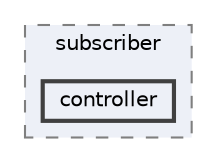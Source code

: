 digraph "repository/brm-subscriber/src/test/java/com/sterlite/cal/brm/subscriber/controller"
{
 // LATEX_PDF_SIZE
  bgcolor="transparent";
  edge [fontname=Helvetica,fontsize=10,labelfontname=Helvetica,labelfontsize=10];
  node [fontname=Helvetica,fontsize=10,shape=box,height=0.2,width=0.4];
  compound=true
  subgraph clusterdir_7680b01d5046f063cb246767b4a78bcd {
    graph [ bgcolor="#edf0f7", pencolor="grey50", label="subscriber", fontname=Helvetica,fontsize=10 style="filled,dashed", URL="dir_7680b01d5046f063cb246767b4a78bcd.html",tooltip=""]
  dir_4d8f4a44cdc6eb5b4547814b4a154304 [label="controller", fillcolor="#edf0f7", color="grey25", style="filled,bold", URL="dir_4d8f4a44cdc6eb5b4547814b4a154304.html",tooltip=""];
  }
}
